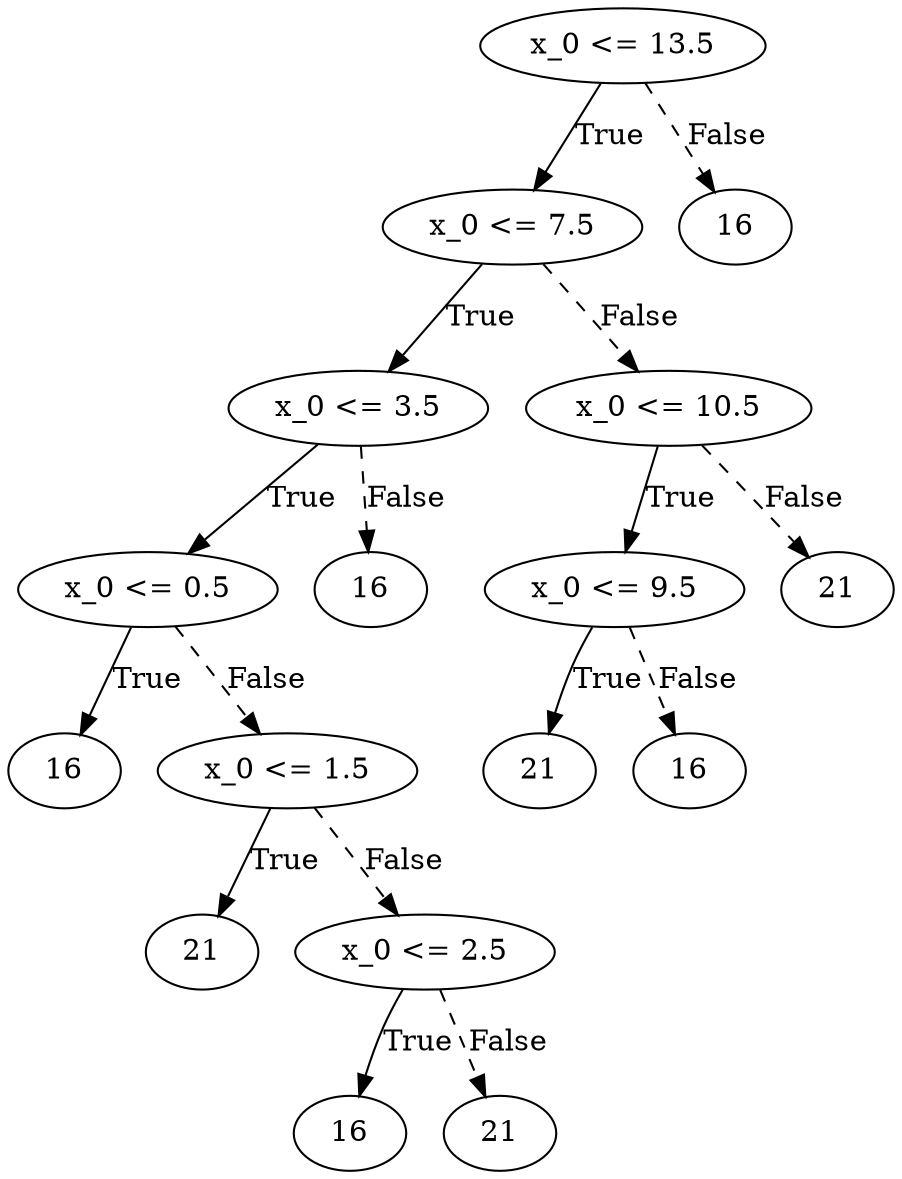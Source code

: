 digraph {
0 [label="x_0 <= 13.5"];
1 [label="x_0 <= 7.5"];
2 [label="x_0 <= 3.5"];
3 [label="x_0 <= 0.5"];
4 [label="16"];
3 -> 4 [label="True"];
5 [label="x_0 <= 1.5"];
6 [label="21"];
5 -> 6 [label="True"];
7 [label="x_0 <= 2.5"];
8 [label="16"];
7 -> 8 [label="True"];
9 [label="21"];
7 -> 9 [style="dashed", label="False"];
5 -> 7 [style="dashed", label="False"];
3 -> 5 [style="dashed", label="False"];
2 -> 3 [label="True"];
10 [label="16"];
2 -> 10 [style="dashed", label="False"];
1 -> 2 [label="True"];
11 [label="x_0 <= 10.5"];
12 [label="x_0 <= 9.5"];
13 [label="21"];
12 -> 13 [label="True"];
14 [label="16"];
12 -> 14 [style="dashed", label="False"];
11 -> 12 [label="True"];
15 [label="21"];
11 -> 15 [style="dashed", label="False"];
1 -> 11 [style="dashed", label="False"];
0 -> 1 [label="True"];
16 [label="16"];
0 -> 16 [style="dashed", label="False"];

}